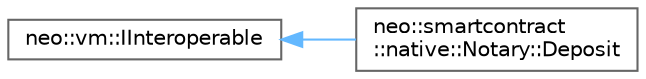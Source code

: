 digraph "Graphical Class Hierarchy"
{
 // LATEX_PDF_SIZE
  bgcolor="transparent";
  edge [fontname=Helvetica,fontsize=10,labelfontname=Helvetica,labelfontsize=10];
  node [fontname=Helvetica,fontsize=10,shape=box,height=0.2,width=0.4];
  rankdir="LR";
  Node0 [id="Node000000",label="neo::vm::IInteroperable",height=0.2,width=0.4,color="grey40", fillcolor="white", style="filled",URL="$classneo_1_1vm_1_1_i_interoperable.html",tooltip="Interface for objects that can be converted to/from VM stack items."];
  Node0 -> Node1 [id="edge307_Node000000_Node000001",dir="back",color="steelblue1",style="solid",tooltip=" "];
  Node1 [id="Node000001",label="neo::smartcontract\l::native::Notary::Deposit",height=0.2,width=0.4,color="grey40", fillcolor="white", style="filled",URL="$classneo_1_1smartcontract_1_1native_1_1_notary_1_1_deposit.html",tooltip="The deposit class."];
}
